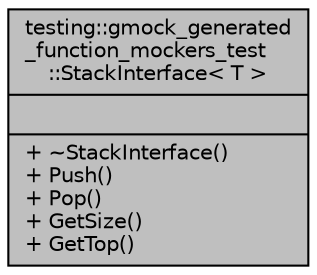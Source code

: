 digraph "testing::gmock_generated_function_mockers_test::StackInterface&lt; T &gt;"
{
  edge [fontname="Helvetica",fontsize="10",labelfontname="Helvetica",labelfontsize="10"];
  node [fontname="Helvetica",fontsize="10",shape=record];
  Node2 [label="{testing::gmock_generated\l_function_mockers_test\l::StackInterface\< T \>\n||+ ~StackInterface()\l+ Push()\l+ Pop()\l+ GetSize()\l+ GetTop()\l}",height=0.2,width=0.4,color="black", fillcolor="grey75", style="filled", fontcolor="black"];
}
